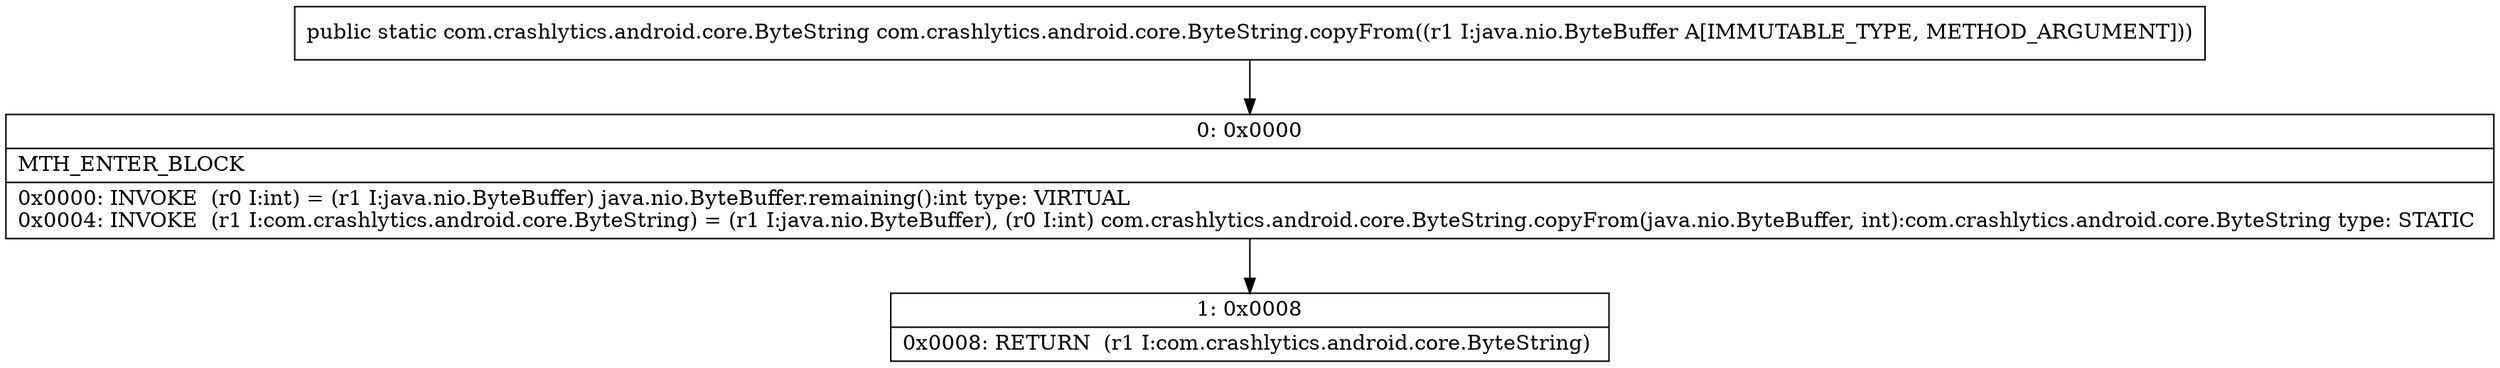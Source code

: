 digraph "CFG forcom.crashlytics.android.core.ByteString.copyFrom(Ljava\/nio\/ByteBuffer;)Lcom\/crashlytics\/android\/core\/ByteString;" {
Node_0 [shape=record,label="{0\:\ 0x0000|MTH_ENTER_BLOCK\l|0x0000: INVOKE  (r0 I:int) = (r1 I:java.nio.ByteBuffer) java.nio.ByteBuffer.remaining():int type: VIRTUAL \l0x0004: INVOKE  (r1 I:com.crashlytics.android.core.ByteString) = (r1 I:java.nio.ByteBuffer), (r0 I:int) com.crashlytics.android.core.ByteString.copyFrom(java.nio.ByteBuffer, int):com.crashlytics.android.core.ByteString type: STATIC \l}"];
Node_1 [shape=record,label="{1\:\ 0x0008|0x0008: RETURN  (r1 I:com.crashlytics.android.core.ByteString) \l}"];
MethodNode[shape=record,label="{public static com.crashlytics.android.core.ByteString com.crashlytics.android.core.ByteString.copyFrom((r1 I:java.nio.ByteBuffer A[IMMUTABLE_TYPE, METHOD_ARGUMENT])) }"];
MethodNode -> Node_0;
Node_0 -> Node_1;
}

